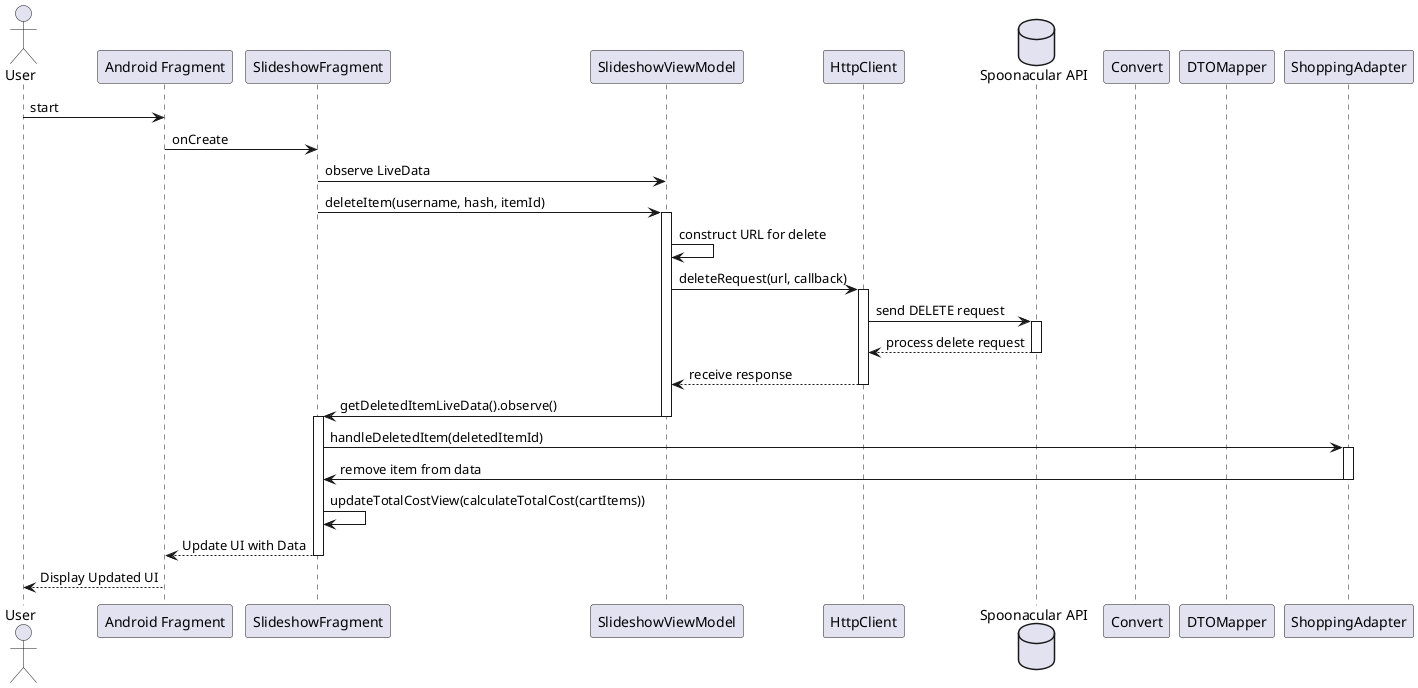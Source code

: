 @startuml
actor User as User
participant "Android Fragment" as Fragment
participant "SlideshowFragment" as SlideshowFragment
participant "SlideshowViewModel" as SlideshowViewModel
participant "HttpClient" as HttpClient
database "Spoonacular API" as Server
participant "Convert" as Convert
participant "DTOMapper" as DTOMapper
participant "ShoppingAdapter" as ShoppingAdapter
User->Fragment:start
Fragment->SlideshowFragment: onCreate
SlideshowFragment->SlideshowViewModel: observe LiveData
SlideshowFragment -> SlideshowViewModel: deleteItem(username, hash, itemId)
activate SlideshowViewModel
SlideshowViewModel -> SlideshowViewModel: construct URL for delete
SlideshowViewModel -> HttpClient: deleteRequest(url, callback)
activate HttpClient
HttpClient -> Server: send DELETE request
activate Server
Server --> HttpClient: process delete request
deactivate Server
HttpClient --> SlideshowViewModel: receive response
deactivate HttpClient
SlideshowViewModel -> SlideshowFragment: getDeletedItemLiveData().observe()
deactivate SlideshowViewModel
activate SlideshowFragment
SlideshowFragment -> ShoppingAdapter: handleDeletedItem(deletedItemId)
activate ShoppingAdapter
ShoppingAdapter -> SlideshowFragment: remove item from data
deactivate ShoppingAdapter
SlideshowFragment -> SlideshowFragment: updateTotalCostView(calculateTotalCost(cartItems))
SlideshowFragment --> Fragment: Update UI with Data
deactivate SlideshowFragment
Fragment --> User: Display Updated UI

@enduml
